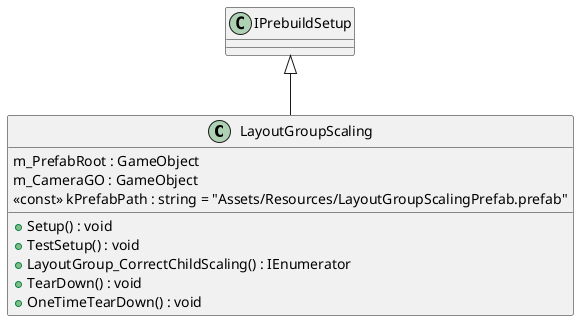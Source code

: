 @startuml
class LayoutGroupScaling {
    m_PrefabRoot : GameObject
    m_CameraGO : GameObject
    <<const>> kPrefabPath : string = "Assets/Resources/LayoutGroupScalingPrefab.prefab"
    + Setup() : void
    + TestSetup() : void
    + LayoutGroup_CorrectChildScaling() : IEnumerator
    + TearDown() : void
    + OneTimeTearDown() : void
}
IPrebuildSetup <|-- LayoutGroupScaling
@enduml
